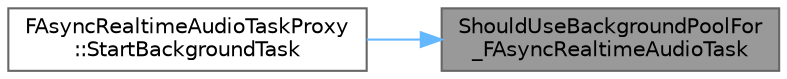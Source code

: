 digraph "ShouldUseBackgroundPoolFor_FAsyncRealtimeAudioTask"
{
 // INTERACTIVE_SVG=YES
 // LATEX_PDF_SIZE
  bgcolor="transparent";
  edge [fontname=Helvetica,fontsize=10,labelfontname=Helvetica,labelfontsize=10];
  node [fontname=Helvetica,fontsize=10,shape=box,height=0.2,width=0.4];
  rankdir="RL";
  Node1 [id="Node000001",label="ShouldUseBackgroundPoolFor\l_FAsyncRealtimeAudioTask",height=0.2,width=0.4,color="gray40", fillcolor="grey60", style="filled", fontcolor="black",tooltip=" "];
  Node1 -> Node2 [id="edge1_Node000001_Node000002",dir="back",color="steelblue1",style="solid",tooltip=" "];
  Node2 [id="Node000002",label="FAsyncRealtimeAudioTaskProxy\l::StartBackgroundTask",height=0.2,width=0.4,color="grey40", fillcolor="white", style="filled",URL="$d4/daf/classFAsyncRealtimeAudioTaskProxy.html#a9d85d34b45d791c6d836ca31095df5d5",tooltip=" "];
}
